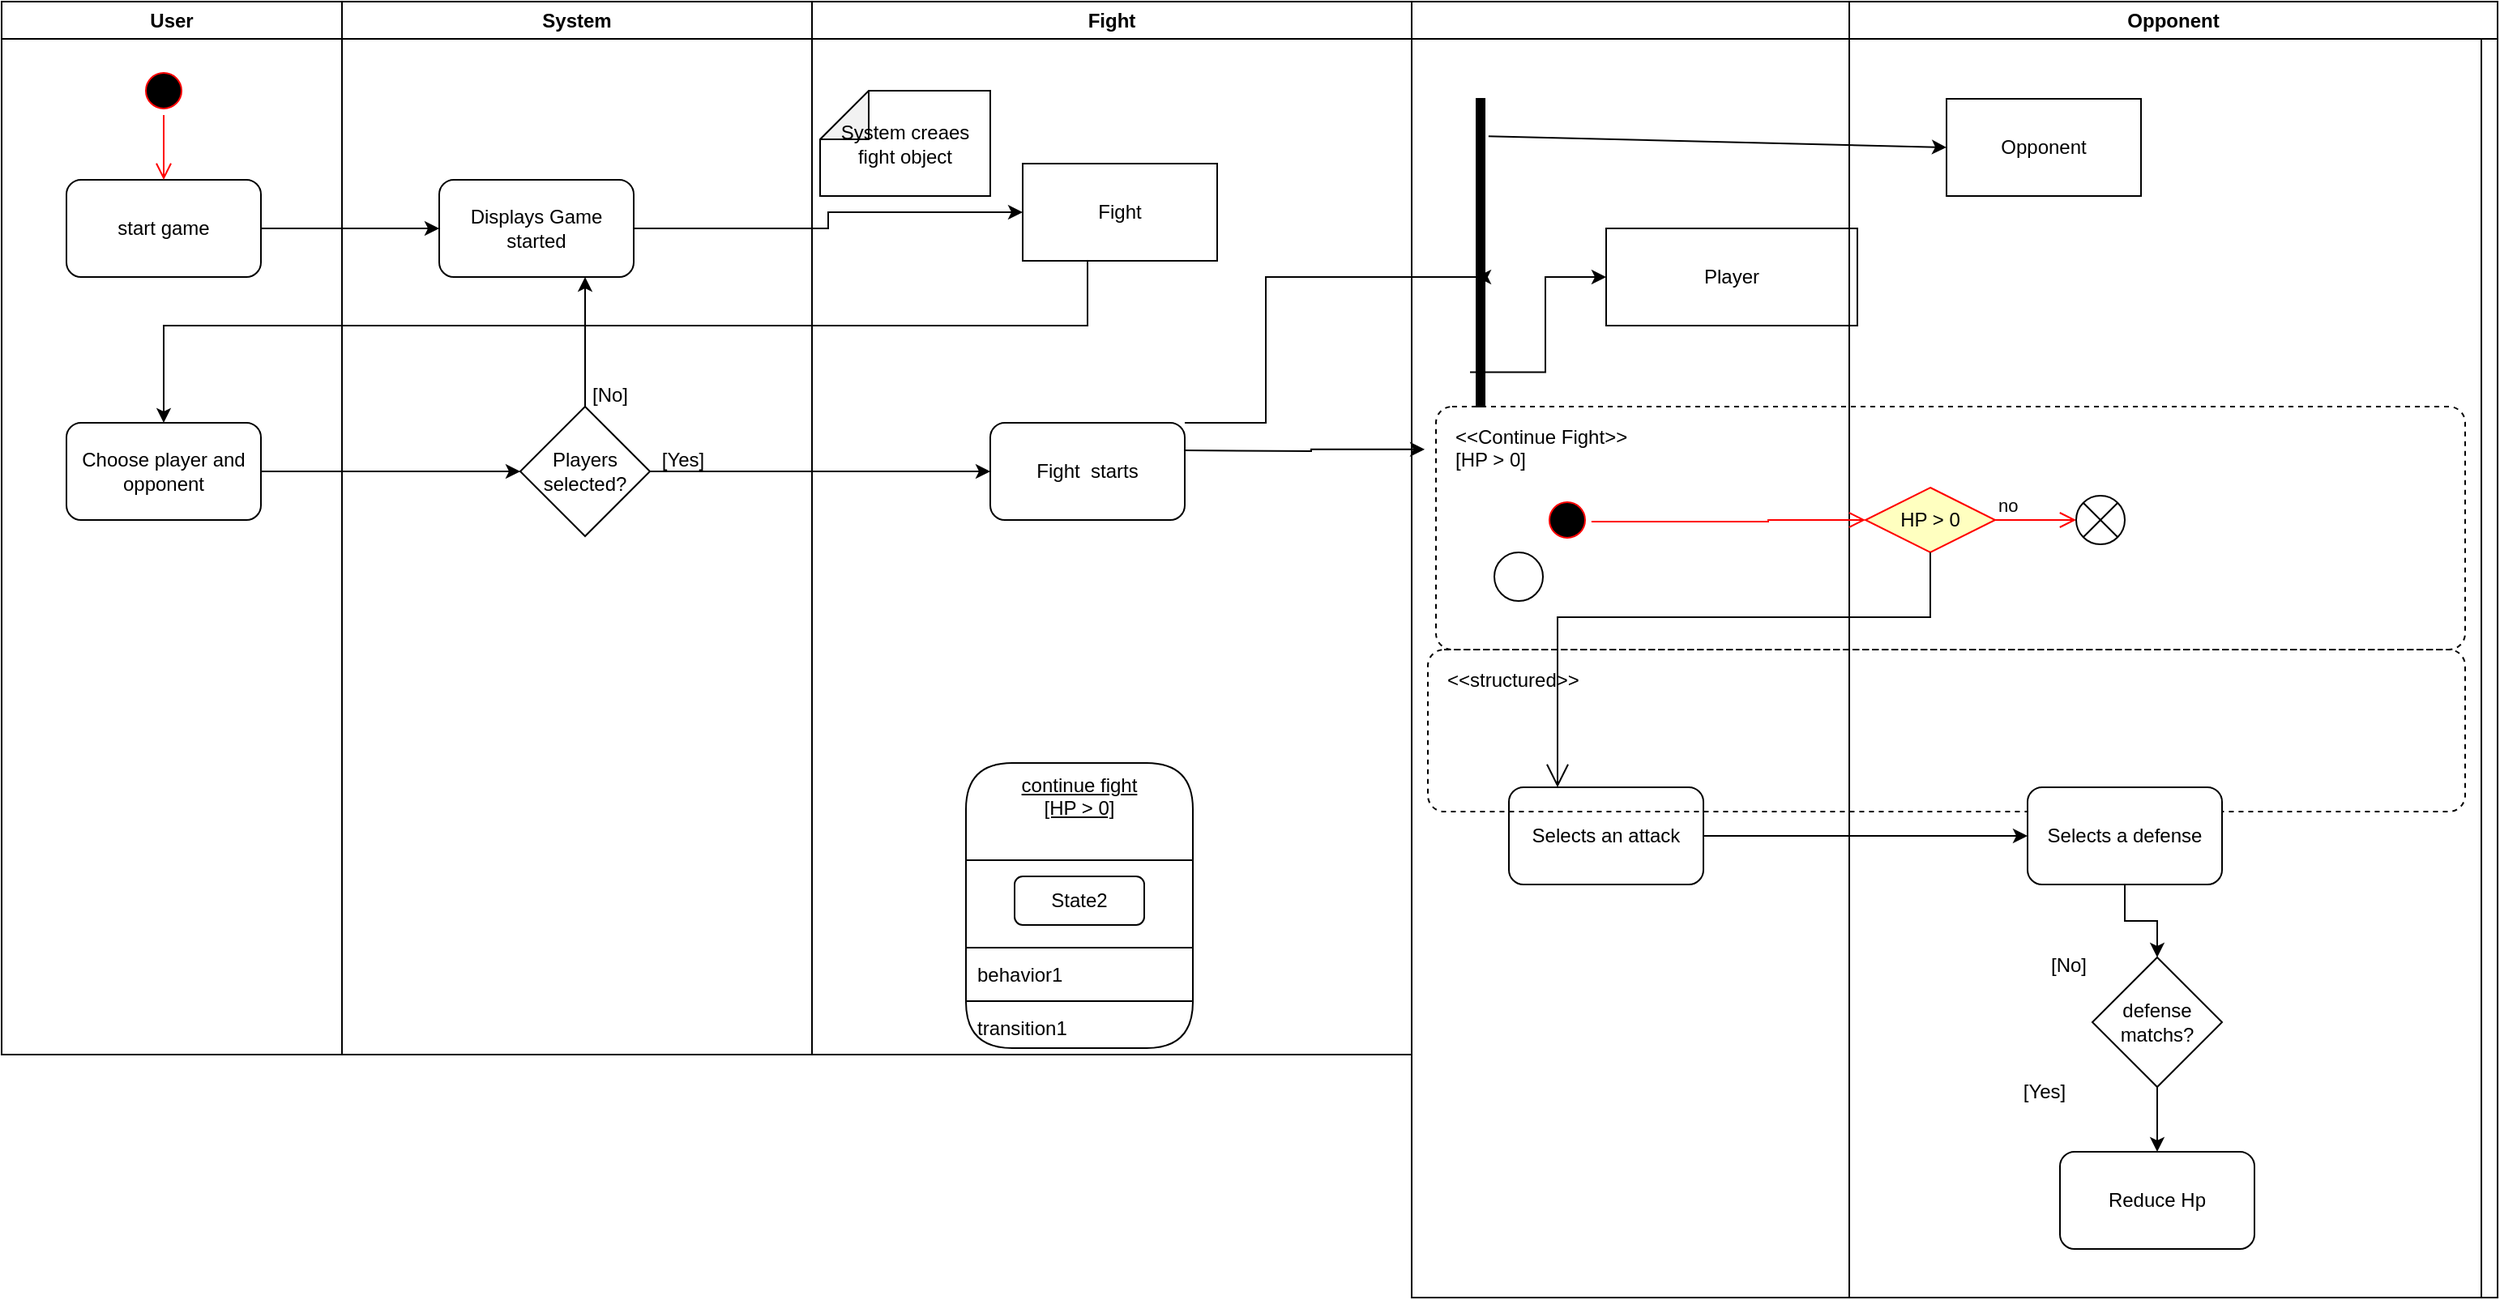 <mxfile version="24.4.0" type="github">
  <diagram name="Page-1" id="WcU2-rj4ujFakDKieW-e">
    <mxGraphModel dx="1134" dy="656" grid="1" gridSize="10" guides="1" tooltips="1" connect="1" arrows="1" fold="1" page="1" pageScale="1" pageWidth="827" pageHeight="1169" math="0" shadow="0">
      <root>
        <mxCell id="0" />
        <mxCell id="1" parent="0" />
        <mxCell id="Txl1YUPHuKetv443UR-g-1" value="User" style="swimlane;whiteSpace=wrap;html=1;direction=east;" vertex="1" parent="1">
          <mxGeometry x="300" y="100" width="210" height="650" as="geometry" />
        </mxCell>
        <mxCell id="QtDyZnjSP6VQ8vrl4qWN-1" value="" style="ellipse;html=1;shape=startState;fillColor=#000000;strokeColor=#ff0000;" parent="Txl1YUPHuKetv443UR-g-1" vertex="1">
          <mxGeometry x="85" y="40" width="30" height="30" as="geometry" />
        </mxCell>
        <mxCell id="QtDyZnjSP6VQ8vrl4qWN-3" value="start game" style="rounded=1;whiteSpace=wrap;html=1;" parent="Txl1YUPHuKetv443UR-g-1" vertex="1">
          <mxGeometry x="40" y="110" width="120" height="60" as="geometry" />
        </mxCell>
        <mxCell id="QtDyZnjSP6VQ8vrl4qWN-2" value="" style="edgeStyle=orthogonalEdgeStyle;html=1;verticalAlign=bottom;endArrow=open;endSize=8;strokeColor=#ff0000;rounded=0;entryX=0.5;entryY=0;entryDx=0;entryDy=0;" parent="Txl1YUPHuKetv443UR-g-1" source="QtDyZnjSP6VQ8vrl4qWN-1" edge="1" target="QtDyZnjSP6VQ8vrl4qWN-3">
          <mxGeometry relative="1" as="geometry">
            <mxPoint x="-125" y="60" as="targetPoint" />
          </mxGeometry>
        </mxCell>
        <mxCell id="Txl1YUPHuKetv443UR-g-6" value="Choose player and opponent" style="rounded=1;whiteSpace=wrap;html=1;" vertex="1" parent="Txl1YUPHuKetv443UR-g-1">
          <mxGeometry x="40" y="260" width="120" height="60" as="geometry" />
        </mxCell>
        <mxCell id="Txl1YUPHuKetv443UR-g-2" value="System" style="swimlane;whiteSpace=wrap;html=1;" vertex="1" parent="1">
          <mxGeometry x="510" y="100" width="290" height="650" as="geometry" />
        </mxCell>
        <mxCell id="QtDyZnjSP6VQ8vrl4qWN-4" value="Displays Game started" style="rounded=1;whiteSpace=wrap;html=1;" parent="Txl1YUPHuKetv443UR-g-2" vertex="1">
          <mxGeometry x="60" y="110" width="120" height="60" as="geometry" />
        </mxCell>
        <mxCell id="Txl1YUPHuKetv443UR-g-14" style="edgeStyle=orthogonalEdgeStyle;rounded=0;orthogonalLoop=1;jettySize=auto;html=1;entryX=0.75;entryY=1;entryDx=0;entryDy=0;" edge="1" parent="Txl1YUPHuKetv443UR-g-2" source="Txl1YUPHuKetv443UR-g-10" target="QtDyZnjSP6VQ8vrl4qWN-4">
          <mxGeometry relative="1" as="geometry" />
        </mxCell>
        <mxCell id="Txl1YUPHuKetv443UR-g-10" value="Players selected?" style="rhombus;whiteSpace=wrap;html=1;" vertex="1" parent="Txl1YUPHuKetv443UR-g-2">
          <mxGeometry x="110" y="250" width="80" height="80" as="geometry" />
        </mxCell>
        <mxCell id="Txl1YUPHuKetv443UR-g-15" value="[No]" style="text;html=1;align=center;verticalAlign=middle;resizable=0;points=[];autosize=1;strokeColor=none;fillColor=none;" vertex="1" parent="Txl1YUPHuKetv443UR-g-2">
          <mxGeometry x="140" y="228" width="50" height="30" as="geometry" />
        </mxCell>
        <mxCell id="Txl1YUPHuKetv443UR-g-4" value="Fight" style="swimlane;whiteSpace=wrap;html=1;" vertex="1" parent="1">
          <mxGeometry x="800" y="100" width="370" height="650" as="geometry" />
        </mxCell>
        <mxCell id="Txl1YUPHuKetv443UR-g-3" value="Fight" style="rounded=0;whiteSpace=wrap;html=1;" vertex="1" parent="Txl1YUPHuKetv443UR-g-4">
          <mxGeometry x="130" y="100" width="120" height="60" as="geometry" />
        </mxCell>
        <mxCell id="Txl1YUPHuKetv443UR-g-9" value="Fight&amp;nbsp; starts" style="rounded=1;whiteSpace=wrap;html=1;" vertex="1" parent="Txl1YUPHuKetv443UR-g-4">
          <mxGeometry x="110" y="260" width="120" height="60" as="geometry" />
        </mxCell>
        <mxCell id="Txl1YUPHuKetv443UR-g-16" value="System creaes fight object" style="shape=note;whiteSpace=wrap;html=1;backgroundOutline=1;darkOpacity=0.05;direction=north;" vertex="1" parent="Txl1YUPHuKetv443UR-g-4">
          <mxGeometry x="5" y="55" width="105" height="65" as="geometry" />
        </mxCell>
        <mxCell id="Txl1YUPHuKetv443UR-g-17" value="continue fight&lt;div&gt;[HP &amp;gt; 0]&lt;/div&gt;" style="swimlane;fontStyle=4;align=center;verticalAlign=top;childLayout=stackLayout;horizontal=1;startSize=60;horizontalStack=0;resizeParent=1;resizeParentMax=0;resizeLast=0;collapsible=0;marginBottom=0;html=1;rounded=1;absoluteArcSize=1;arcSize=57;whiteSpace=wrap;" vertex="1" parent="Txl1YUPHuKetv443UR-g-4">
          <mxGeometry x="95" y="470" width="140" height="176" as="geometry" />
        </mxCell>
        <mxCell id="Txl1YUPHuKetv443UR-g-18" value="" style="fillColor=none;strokeColor=none;container=1;collapsible=0;" vertex="1" parent="Txl1YUPHuKetv443UR-g-17">
          <mxGeometry y="60" width="140" height="50" as="geometry" />
        </mxCell>
        <mxCell id="Txl1YUPHuKetv443UR-g-19" value="State2" style="html=1;align=center;verticalAlign=middle;rounded=1;absoluteArcSize=1;arcSize=10;whiteSpace=wrap;" vertex="1" parent="Txl1YUPHuKetv443UR-g-18">
          <mxGeometry x="30" y="10" width="80" height="30" as="geometry" />
        </mxCell>
        <mxCell id="Txl1YUPHuKetv443UR-g-20" value="" style="line;strokeWidth=1;fillColor=none;align=left;verticalAlign=middle;spacingTop=-1;spacingLeft=3;spacingRight=3;rotatable=0;labelPosition=right;points=[];portConstraint=eastwest;" vertex="1" parent="Txl1YUPHuKetv443UR-g-17">
          <mxGeometry y="110" width="140" height="8" as="geometry" />
        </mxCell>
        <mxCell id="Txl1YUPHuKetv443UR-g-21" value="behavior1" style="fillColor=none;strokeColor=none;align=left;verticalAlign=middle;spacingLeft=5;whiteSpace=wrap;html=1;" vertex="1" parent="Txl1YUPHuKetv443UR-g-17">
          <mxGeometry y="118" width="140" height="25" as="geometry" />
        </mxCell>
        <mxCell id="Txl1YUPHuKetv443UR-g-22" value="" style="line;strokeWidth=1;fillColor=none;align=left;verticalAlign=middle;spacingTop=-1;spacingLeft=3;spacingRight=3;rotatable=0;labelPosition=right;points=[];portConstraint=eastwest;" vertex="1" parent="Txl1YUPHuKetv443UR-g-17">
          <mxGeometry y="143" width="140" height="8" as="geometry" />
        </mxCell>
        <mxCell id="Txl1YUPHuKetv443UR-g-23" value="transition1" style="fillColor=none;strokeColor=none;align=left;verticalAlign=middle;spacingLeft=5;whiteSpace=wrap;html=1;" vertex="1" parent="Txl1YUPHuKetv443UR-g-17">
          <mxGeometry y="151" width="140" height="25" as="geometry" />
        </mxCell>
        <mxCell id="Txl1YUPHuKetv443UR-g-5" style="edgeStyle=orthogonalEdgeStyle;rounded=0;orthogonalLoop=1;jettySize=auto;html=1;" edge="1" parent="1" source="QtDyZnjSP6VQ8vrl4qWN-3" target="QtDyZnjSP6VQ8vrl4qWN-4">
          <mxGeometry relative="1" as="geometry" />
        </mxCell>
        <mxCell id="Txl1YUPHuKetv443UR-g-7" style="edgeStyle=orthogonalEdgeStyle;rounded=0;orthogonalLoop=1;jettySize=auto;html=1;entryX=0.5;entryY=0;entryDx=0;entryDy=0;exitX=0.25;exitY=1;exitDx=0;exitDy=0;" edge="1" parent="1" source="Txl1YUPHuKetv443UR-g-3" target="Txl1YUPHuKetv443UR-g-6">
          <mxGeometry relative="1" as="geometry">
            <Array as="points">
              <mxPoint x="970" y="260" />
              <mxPoint x="970" y="300" />
              <mxPoint x="400" y="300" />
            </Array>
          </mxGeometry>
        </mxCell>
        <mxCell id="Txl1YUPHuKetv443UR-g-8" style="edgeStyle=orthogonalEdgeStyle;rounded=0;orthogonalLoop=1;jettySize=auto;html=1;entryX=0;entryY=0.5;entryDx=0;entryDy=0;" edge="1" parent="1" source="QtDyZnjSP6VQ8vrl4qWN-4" target="Txl1YUPHuKetv443UR-g-3">
          <mxGeometry relative="1" as="geometry" />
        </mxCell>
        <mxCell id="Txl1YUPHuKetv443UR-g-11" style="edgeStyle=orthogonalEdgeStyle;rounded=0;orthogonalLoop=1;jettySize=auto;html=1;entryX=0;entryY=0.5;entryDx=0;entryDy=0;" edge="1" parent="1" source="Txl1YUPHuKetv443UR-g-6" target="Txl1YUPHuKetv443UR-g-10">
          <mxGeometry relative="1" as="geometry" />
        </mxCell>
        <mxCell id="Txl1YUPHuKetv443UR-g-12" style="edgeStyle=orthogonalEdgeStyle;rounded=0;orthogonalLoop=1;jettySize=auto;html=1;" edge="1" parent="1" source="Txl1YUPHuKetv443UR-g-10" target="Txl1YUPHuKetv443UR-g-9">
          <mxGeometry relative="1" as="geometry" />
        </mxCell>
        <mxCell id="Txl1YUPHuKetv443UR-g-13" value="[Yes]" style="text;html=1;align=center;verticalAlign=middle;resizable=0;points=[];autosize=1;strokeColor=none;fillColor=none;" vertex="1" parent="1">
          <mxGeometry x="695" y="368" width="50" height="30" as="geometry" />
        </mxCell>
        <mxCell id="Txl1YUPHuKetv443UR-g-26" style="edgeStyle=orthogonalEdgeStyle;rounded=0;orthogonalLoop=1;jettySize=auto;html=1;entryX=-0.011;entryY=0.176;entryDx=0;entryDy=0;entryPerimeter=0;" edge="1" parent="1" target="Txl1YUPHuKetv443UR-g-43">
          <mxGeometry relative="1" as="geometry">
            <mxPoint x="1030" y="377" as="sourcePoint" />
            <mxPoint x="1500" y="340" as="targetPoint" />
            <Array as="points" />
          </mxGeometry>
        </mxCell>
        <mxCell id="Txl1YUPHuKetv443UR-g-28" value="Player" style="swimlane;whiteSpace=wrap;html=1;fillColor=none;" vertex="1" parent="1">
          <mxGeometry x="1170" y="100" width="660" height="800" as="geometry" />
        </mxCell>
        <mxCell id="Txl1YUPHuKetv443UR-g-29" value="Player" style="rounded=0;whiteSpace=wrap;html=1;" vertex="1" parent="Txl1YUPHuKetv443UR-g-28">
          <mxGeometry x="120" y="140" width="155" height="60" as="geometry" />
        </mxCell>
        <mxCell id="Txl1YUPHuKetv443UR-g-34" style="edgeStyle=orthogonalEdgeStyle;rounded=0;orthogonalLoop=1;jettySize=auto;html=1;entryX=0;entryY=0.5;entryDx=0;entryDy=0;exitX=-0.8;exitY=0.888;exitDx=0;exitDy=0;exitPerimeter=0;" edge="1" parent="Txl1YUPHuKetv443UR-g-28" source="Txl1YUPHuKetv443UR-g-31" target="Txl1YUPHuKetv443UR-g-29">
          <mxGeometry relative="1" as="geometry">
            <mxPoint x="50" y="310" as="sourcePoint" />
          </mxGeometry>
        </mxCell>
        <mxCell id="Txl1YUPHuKetv443UR-g-31" value="" style="html=1;points=[];perimeter=orthogonalPerimeter;fillColor=strokeColor;" vertex="1" parent="Txl1YUPHuKetv443UR-g-28">
          <mxGeometry x="40" y="60" width="5" height="190" as="geometry" />
        </mxCell>
        <mxCell id="Txl1YUPHuKetv443UR-g-24" value="Selects an attack" style="rounded=1;whiteSpace=wrap;html=1;" vertex="1" parent="Txl1YUPHuKetv443UR-g-28">
          <mxGeometry x="60" y="485" width="120" height="60" as="geometry" />
        </mxCell>
        <mxCell id="Txl1YUPHuKetv443UR-g-43" value="&amp;lt;&amp;lt;Continue Fight&amp;gt;&amp;gt;&lt;div&gt;[HP &amp;gt; 0]&lt;br&gt;&lt;div&gt;&lt;br&gt;&lt;/div&gt;&lt;/div&gt;" style="dashed=1;rounded=1;absoluteArcSize=1;arcSize=20;html=1;verticalAlign=top;align=left;spacingTop=5;spacingLeft=10;whiteSpace=wrap;fillColor=none;" vertex="1" parent="Txl1YUPHuKetv443UR-g-28">
          <mxGeometry x="15" y="250" width="635" height="150" as="geometry" />
        </mxCell>
        <mxCell id="Txl1YUPHuKetv443UR-g-46" value="" style="ellipse;html=1;shape=startState;fillColor=#000000;strokeColor=#ff0000;" vertex="1" parent="Txl1YUPHuKetv443UR-g-28">
          <mxGeometry x="81" y="305" width="30" height="30" as="geometry" />
        </mxCell>
        <mxCell id="Txl1YUPHuKetv443UR-g-50" value="no" style="edgeStyle=orthogonalEdgeStyle;html=1;align=left;verticalAlign=bottom;endArrow=open;endSize=8;strokeColor=#ff0000;rounded=0;" edge="1" source="Txl1YUPHuKetv443UR-g-49" parent="Txl1YUPHuKetv443UR-g-28">
          <mxGeometry x="-1" relative="1" as="geometry">
            <mxPoint x="410" y="320" as="targetPoint" />
          </mxGeometry>
        </mxCell>
        <mxCell id="Txl1YUPHuKetv443UR-g-54" value="" style="ellipse;" vertex="1" parent="Txl1YUPHuKetv443UR-g-28">
          <mxGeometry x="51" y="340" width="30" height="30" as="geometry" />
        </mxCell>
        <mxCell id="Txl1YUPHuKetv443UR-g-56" value="&amp;lt;&amp;lt;structured&amp;gt;&amp;gt;" style="dashed=1;rounded=1;absoluteArcSize=1;arcSize=20;html=1;verticalAlign=top;align=left;spacingTop=5;spacingLeft=10;whiteSpace=wrap;fillColor=none;" vertex="1" parent="Txl1YUPHuKetv443UR-g-28">
          <mxGeometry x="10" y="400" width="640" height="100" as="geometry" />
        </mxCell>
        <mxCell id="Txl1YUPHuKetv443UR-g-30" style="edgeStyle=orthogonalEdgeStyle;rounded=0;orthogonalLoop=1;jettySize=auto;html=1;exitX=1;exitY=0;exitDx=0;exitDy=0;" edge="1" parent="1" source="Txl1YUPHuKetv443UR-g-9">
          <mxGeometry relative="1" as="geometry">
            <mxPoint x="1210" y="270" as="targetPoint" />
            <Array as="points">
              <mxPoint x="1080" y="360" />
              <mxPoint x="1080" y="270" />
              <mxPoint x="1211" y="270" />
            </Array>
          </mxGeometry>
        </mxCell>
        <mxCell id="Txl1YUPHuKetv443UR-g-33" value="Opponent" style="swimlane;whiteSpace=wrap;html=1;" vertex="1" parent="1">
          <mxGeometry x="1440" y="100" width="400" height="800" as="geometry" />
        </mxCell>
        <mxCell id="Txl1YUPHuKetv443UR-g-35" value="Opponent" style="rounded=0;whiteSpace=wrap;html=1;" vertex="1" parent="Txl1YUPHuKetv443UR-g-33">
          <mxGeometry x="60" y="60" width="120" height="60" as="geometry" />
        </mxCell>
        <mxCell id="Txl1YUPHuKetv443UR-g-39" value="" style="edgeStyle=orthogonalEdgeStyle;rounded=0;orthogonalLoop=1;jettySize=auto;html=1;" edge="1" parent="Txl1YUPHuKetv443UR-g-33" source="Txl1YUPHuKetv443UR-g-37" target="Txl1YUPHuKetv443UR-g-38">
          <mxGeometry relative="1" as="geometry" />
        </mxCell>
        <mxCell id="Txl1YUPHuKetv443UR-g-37" value="Selects a defense" style="rounded=1;whiteSpace=wrap;html=1;" vertex="1" parent="Txl1YUPHuKetv443UR-g-33">
          <mxGeometry x="110" y="485" width="120" height="60" as="geometry" />
        </mxCell>
        <mxCell id="Txl1YUPHuKetv443UR-g-41" value="" style="edgeStyle=orthogonalEdgeStyle;rounded=0;orthogonalLoop=1;jettySize=auto;html=1;" edge="1" parent="Txl1YUPHuKetv443UR-g-33" source="Txl1YUPHuKetv443UR-g-38" target="Txl1YUPHuKetv443UR-g-40">
          <mxGeometry relative="1" as="geometry" />
        </mxCell>
        <mxCell id="Txl1YUPHuKetv443UR-g-38" value="defense matchs?" style="rhombus;whiteSpace=wrap;html=1;" vertex="1" parent="Txl1YUPHuKetv443UR-g-33">
          <mxGeometry x="150" y="590" width="80" height="80" as="geometry" />
        </mxCell>
        <mxCell id="Txl1YUPHuKetv443UR-g-40" value="Reduce Hp" style="rounded=1;whiteSpace=wrap;html=1;" vertex="1" parent="Txl1YUPHuKetv443UR-g-33">
          <mxGeometry x="130" y="710" width="120" height="60" as="geometry" />
        </mxCell>
        <mxCell id="Txl1YUPHuKetv443UR-g-49" value="HP &amp;gt; 0" style="rhombus;whiteSpace=wrap;html=1;fontColor=#000000;fillColor=#ffffc0;strokeColor=#ff0000;" vertex="1" parent="Txl1YUPHuKetv443UR-g-33">
          <mxGeometry x="10" y="300" width="80" height="40" as="geometry" />
        </mxCell>
        <mxCell id="Txl1YUPHuKetv443UR-g-53" value="" style="shape=sumEllipse;perimeter=ellipsePerimeter;html=1;backgroundOutline=1;" vertex="1" parent="Txl1YUPHuKetv443UR-g-33">
          <mxGeometry x="140" y="305" width="30" height="30" as="geometry" />
        </mxCell>
        <mxCell id="Txl1YUPHuKetv443UR-g-42" value="[No]" style="text;html=1;align=center;verticalAlign=middle;resizable=0;points=[];autosize=1;strokeColor=none;fillColor=none;" vertex="1" parent="Txl1YUPHuKetv443UR-g-33">
          <mxGeometry x="110" y="580" width="50" height="30" as="geometry" />
        </mxCell>
        <mxCell id="Txl1YUPHuKetv443UR-g-36" value="" style="endArrow=classic;html=1;rounded=0;entryX=0;entryY=0.5;entryDx=0;entryDy=0;exitX=1.486;exitY=0.122;exitDx=0;exitDy=0;exitPerimeter=0;" edge="1" parent="1" source="Txl1YUPHuKetv443UR-g-31" target="Txl1YUPHuKetv443UR-g-35">
          <mxGeometry width="50" height="50" relative="1" as="geometry">
            <mxPoint x="1190" y="220" as="sourcePoint" />
            <mxPoint x="1240" y="170" as="targetPoint" />
          </mxGeometry>
        </mxCell>
        <mxCell id="Txl1YUPHuKetv443UR-g-27" style="edgeStyle=orthogonalEdgeStyle;rounded=0;orthogonalLoop=1;jettySize=auto;html=1;entryX=0;entryY=0.5;entryDx=0;entryDy=0;" edge="1" parent="1" source="Txl1YUPHuKetv443UR-g-24" target="Txl1YUPHuKetv443UR-g-37">
          <mxGeometry relative="1" as="geometry">
            <mxPoint x="1560" y="440" as="targetPoint" />
            <Array as="points" />
          </mxGeometry>
        </mxCell>
        <mxCell id="Txl1YUPHuKetv443UR-g-47" value="" style="edgeStyle=orthogonalEdgeStyle;html=1;verticalAlign=bottom;endArrow=open;endSize=8;strokeColor=#ff0000;rounded=0;entryX=0;entryY=0.5;entryDx=0;entryDy=0;" edge="1" source="Txl1YUPHuKetv443UR-g-46" parent="1" target="Txl1YUPHuKetv443UR-g-49">
          <mxGeometry relative="1" as="geometry">
            <mxPoint x="1390" y="420" as="targetPoint" />
            <Array as="points">
              <mxPoint x="1390" y="421" />
            </Array>
          </mxGeometry>
        </mxCell>
        <mxCell id="Txl1YUPHuKetv443UR-g-52" value="" style="endArrow=open;endFill=1;endSize=12;html=1;rounded=0;entryX=0.25;entryY=0;entryDx=0;entryDy=0;exitX=0.5;exitY=1;exitDx=0;exitDy=0;" edge="1" parent="1" source="Txl1YUPHuKetv443UR-g-49" target="Txl1YUPHuKetv443UR-g-24">
          <mxGeometry width="160" relative="1" as="geometry">
            <mxPoint x="1490" y="430" as="sourcePoint" />
            <mxPoint x="1650" y="430" as="targetPoint" />
            <Array as="points">
              <mxPoint x="1490" y="480" />
              <mxPoint x="1260" y="480" />
            </Array>
          </mxGeometry>
        </mxCell>
        <mxCell id="Txl1YUPHuKetv443UR-g-55" value="[Yes]" style="text;html=1;align=center;verticalAlign=middle;resizable=0;points=[];autosize=1;strokeColor=none;fillColor=none;" vertex="1" parent="1">
          <mxGeometry x="1535" y="758" width="50" height="30" as="geometry" />
        </mxCell>
      </root>
    </mxGraphModel>
  </diagram>
</mxfile>
